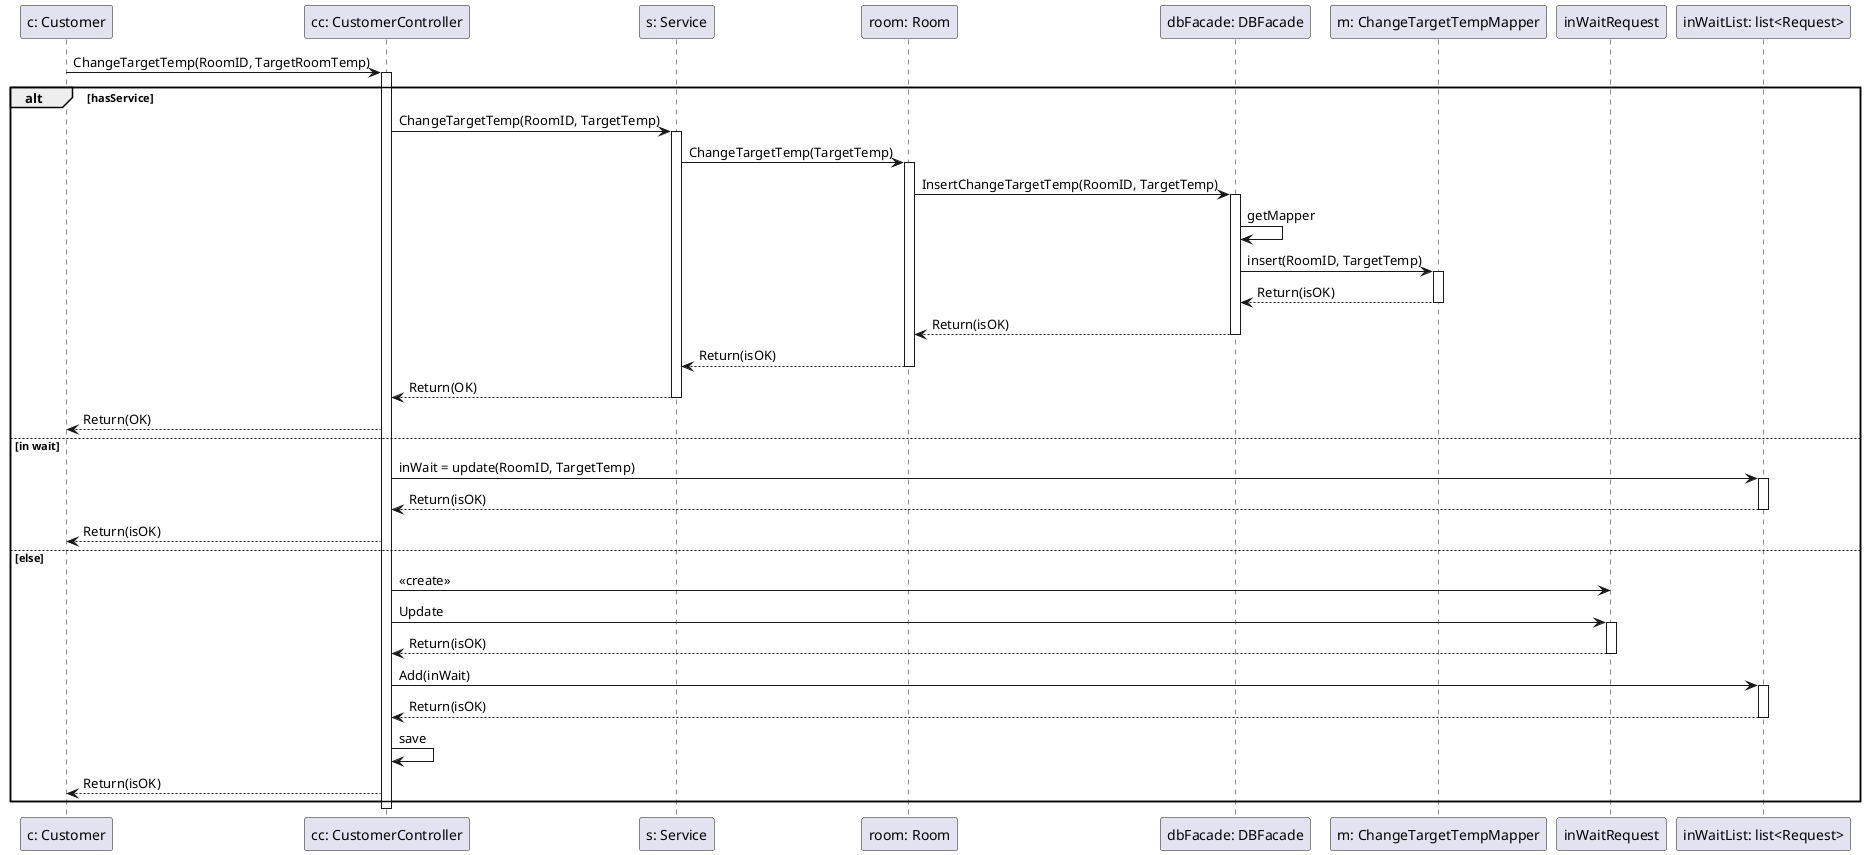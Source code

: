 @startuml RequestOn

participant c as "c: Customer" order 1

participant cc as "cc: CustomerController" order 2

participant s as "s: Service" order 3

participant room as "room: Room" order 4

participant db as "dbFacade: DBFacade" order 5

participant m as "m: ChangeTargetTempMapper" order 6

participant i as "inWaitRequest" order 7

participant w as "inWaitList: list<Request>" order 8

c -> cc: ChangeTargetTemp(RoomID, TargetRoomTemp)

activate cc

alt hasService
cc -> s: ChangeTargetTemp(RoomID, TargetTemp)
activate s
s -> room: ChangeTargetTemp(TargetTemp)
activate room
room -> db: InsertChangeTargetTemp(RoomID, TargetTemp)
activate db
db -> db: getMapper
db -> m: insert(RoomID, TargetTemp)
activate m
db <-- m: Return(isOK)
deactivate m
room <-- db: Return(isOK)
deactivate db
s <-- room: Return(isOK)
deactivate room
cc <-- s: Return(OK)
deactivate s
c <-- cc: Return(OK)

else in wait

cc -> w:inWait = update(RoomID, TargetTemp)
activate w
cc <-- w: Return(isOK)
deactivate w
c <-- cc: Return(isOK)
else else

cc -> i: <<create>>
cc -> i: Update
activate i
cc <-- i: Return(isOK)
deactivate i
cc -> w: Add(inWait)
activate w
cc <-- w: Return(isOK)
deactivate w

cc -> cc: save
c <-- cc: Return(isOK)

end

deactivate cc

@enduml